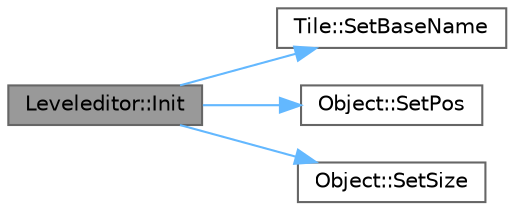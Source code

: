 digraph "Leveleditor::Init"
{
 // LATEX_PDF_SIZE
  bgcolor="transparent";
  edge [fontname=Helvetica,fontsize=10,labelfontname=Helvetica,labelfontsize=10];
  node [fontname=Helvetica,fontsize=10,shape=box,height=0.2,width=0.4];
  rankdir="LR";
  Node1 [id="Node000001",label="Leveleditor::Init",height=0.2,width=0.4,color="gray40", fillcolor="grey60", style="filled", fontcolor="black",tooltip=" "];
  Node1 -> Node2 [id="edge1_Node000001_Node000002",color="steelblue1",style="solid",tooltip=" "];
  Node2 [id="Node000002",label="Tile::SetBaseName",height=0.2,width=0.4,color="grey40", fillcolor="white", style="filled",URL="$class_tile.html#aebc48861c185a3308d5be39887f9d56f",tooltip=" "];
  Node1 -> Node3 [id="edge2_Node000001_Node000003",color="steelblue1",style="solid",tooltip=" "];
  Node3 [id="Node000003",label="Object::SetPos",height=0.2,width=0.4,color="grey40", fillcolor="white", style="filled",URL="$class_object.html#a3ec1a92051152ba40d65abf1631ff314",tooltip=" "];
  Node1 -> Node4 [id="edge3_Node000001_Node000004",color="steelblue1",style="solid",tooltip=" "];
  Node4 [id="Node000004",label="Object::SetSize",height=0.2,width=0.4,color="grey40", fillcolor="white", style="filled",URL="$class_object.html#a4c5490e345da5cbb975d7d50e84dc1c0",tooltip=" "];
}

